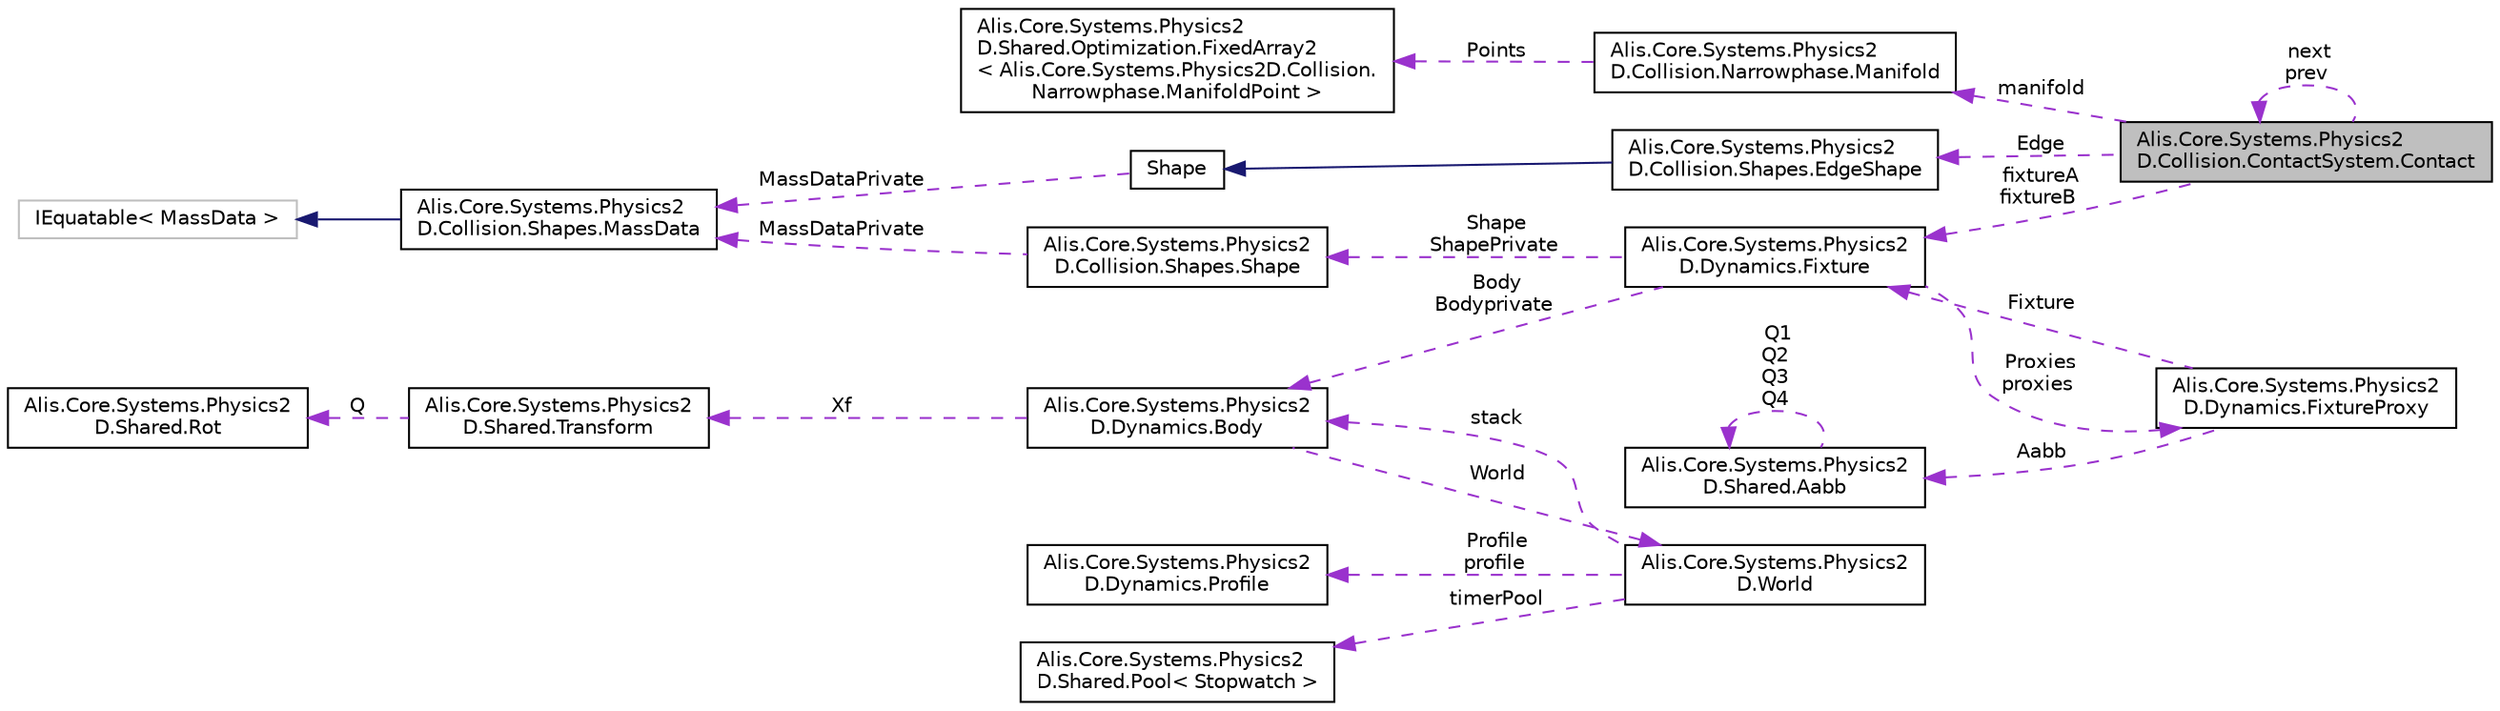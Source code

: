 digraph "Alis.Core.Systems.Physics2D.Collision.ContactSystem.Contact"
{
 // LATEX_PDF_SIZE
  edge [fontname="Helvetica",fontsize="10",labelfontname="Helvetica",labelfontsize="10"];
  node [fontname="Helvetica",fontsize="10",shape=record];
  rankdir="LR";
  Node1 [label="Alis.Core.Systems.Physics2\lD.Collision.ContactSystem.Contact",height=0.2,width=0.4,color="black", fillcolor="grey75", style="filled", fontcolor="black",tooltip="The class manages contact between two shapes. A contact exists for each overlapping AABB in the broad..."];
  Node1 -> Node1 [dir="back",color="darkorchid3",fontsize="10",style="dashed",label=" next\nprev" ,fontname="Helvetica"];
  Node2 -> Node1 [dir="back",color="darkorchid3",fontsize="10",style="dashed",label=" manifold" ,fontname="Helvetica"];
  Node2 [label="Alis.Core.Systems.Physics2\lD.Collision.Narrowphase.Manifold",height=0.2,width=0.4,color="black", fillcolor="white", style="filled",URL="$struct_alis_1_1_core_1_1_systems_1_1_physics2_d_1_1_collision_1_1_narrowphase_1_1_manifold.html",tooltip="A manifold for two touching convex Shapes. Box2D supports multiple types of contact:"];
  Node3 -> Node2 [dir="back",color="darkorchid3",fontsize="10",style="dashed",label=" Points" ,fontname="Helvetica"];
  Node3 [label="Alis.Core.Systems.Physics2\lD.Shared.Optimization.FixedArray2\l\< Alis.Core.Systems.Physics2D.Collision.\lNarrowphase.ManifoldPoint \>",height=0.2,width=0.4,color="black", fillcolor="white", style="filled",URL="$struct_alis_1_1_core_1_1_systems_1_1_physics2_d_1_1_shared_1_1_optimization_1_1_fixed_array2.html",tooltip=" "];
  Node4 -> Node1 [dir="back",color="darkorchid3",fontsize="10",style="dashed",label=" Edge" ,fontname="Helvetica"];
  Node4 [label="Alis.Core.Systems.Physics2\lD.Collision.Shapes.EdgeShape",height=0.2,width=0.4,color="black", fillcolor="white", style="filled",URL="$class_alis_1_1_core_1_1_systems_1_1_physics2_d_1_1_collision_1_1_shapes_1_1_edge_shape.html",tooltip="A line segment (edge) shape. These can be connected in chains or loops to other edge shapes...."];
  Node5 -> Node4 [dir="back",color="midnightblue",fontsize="10",style="solid",fontname="Helvetica"];
  Node5 [label="Shape",height=0.2,width=0.4,color="black", fillcolor="white", style="filled",URL="$class_alis_1_1_core_1_1_systems_1_1_physics2_d_1_1_collision_1_1_shapes_1_1_shape.html",tooltip="A shape is used for collision detection. You can create a shape however you like. Shapes used for sim..."];
  Node6 -> Node5 [dir="back",color="darkorchid3",fontsize="10",style="dashed",label=" MassDataPrivate" ,fontname="Helvetica"];
  Node6 [label="Alis.Core.Systems.Physics2\lD.Collision.Shapes.MassData",height=0.2,width=0.4,color="black", fillcolor="white", style="filled",URL="$struct_alis_1_1_core_1_1_systems_1_1_physics2_d_1_1_collision_1_1_shapes_1_1_mass_data.html",tooltip="This holds the mass data computed for a shape."];
  Node7 -> Node6 [dir="back",color="midnightblue",fontsize="10",style="solid",fontname="Helvetica"];
  Node7 [label="IEquatable\< MassData \>",height=0.2,width=0.4,color="grey75", fillcolor="white", style="filled",tooltip=" "];
  Node8 -> Node1 [dir="back",color="darkorchid3",fontsize="10",style="dashed",label=" fixtureA\nfixtureB" ,fontname="Helvetica"];
  Node8 [label="Alis.Core.Systems.Physics2\lD.Dynamics.Fixture",height=0.2,width=0.4,color="black", fillcolor="white", style="filled",URL="$class_alis_1_1_core_1_1_systems_1_1_physics2_d_1_1_dynamics_1_1_fixture.html",tooltip="A fixture is used to attach a Shape to a body for collision detection. A fixture inherits its transfo..."];
  Node9 -> Node8 [dir="back",color="darkorchid3",fontsize="10",style="dashed",label=" Shape\nShapePrivate" ,fontname="Helvetica"];
  Node9 [label="Alis.Core.Systems.Physics2\lD.Collision.Shapes.Shape",height=0.2,width=0.4,color="black", fillcolor="white", style="filled",URL="$class_alis_1_1_core_1_1_systems_1_1_physics2_d_1_1_collision_1_1_shapes_1_1_shape.html",tooltip="A shape is used for collision detection. You can create a shape however you like. Shapes used for sim..."];
  Node6 -> Node9 [dir="back",color="darkorchid3",fontsize="10",style="dashed",label=" MassDataPrivate" ,fontname="Helvetica"];
  Node10 -> Node8 [dir="back",color="darkorchid3",fontsize="10",style="dashed",label=" Body\nBodyprivate" ,fontname="Helvetica"];
  Node10 [label="Alis.Core.Systems.Physics2\lD.Dynamics.Body",height=0.2,width=0.4,color="black", fillcolor="white", style="filled",URL="$class_alis_1_1_core_1_1_systems_1_1_physics2_d_1_1_dynamics_1_1_body.html",tooltip="The body class"];
  Node11 -> Node10 [dir="back",color="darkorchid3",fontsize="10",style="dashed",label=" Xf" ,fontname="Helvetica"];
  Node11 [label="Alis.Core.Systems.Physics2\lD.Shared.Transform",height=0.2,width=0.4,color="black", fillcolor="white", style="filled",URL="$struct_alis_1_1_core_1_1_systems_1_1_physics2_d_1_1_shared_1_1_transform.html",tooltip="A transform contains translation and rotation. It is used to represent the position and orientation o..."];
  Node12 -> Node11 [dir="back",color="darkorchid3",fontsize="10",style="dashed",label=" Q" ,fontname="Helvetica"];
  Node12 [label="Alis.Core.Systems.Physics2\lD.Shared.Rot",height=0.2,width=0.4,color="black", fillcolor="white", style="filled",URL="$struct_alis_1_1_core_1_1_systems_1_1_physics2_d_1_1_shared_1_1_rot.html",tooltip="Rotation"];
  Node13 -> Node10 [dir="back",color="darkorchid3",fontsize="10",style="dashed",label=" World" ,fontname="Helvetica"];
  Node13 [label="Alis.Core.Systems.Physics2\lD.World",height=0.2,width=0.4,color="black", fillcolor="white", style="filled",URL="$class_alis_1_1_core_1_1_systems_1_1_physics2_d_1_1_world.html",tooltip="The world class manages all physics entities, dynamic simulation, and asynchronous queries."];
  Node10 -> Node13 [dir="back",color="darkorchid3",fontsize="10",style="dashed",label=" stack" ,fontname="Helvetica"];
  Node14 -> Node13 [dir="back",color="darkorchid3",fontsize="10",style="dashed",label=" Profile\nprofile" ,fontname="Helvetica"];
  Node14 [label="Alis.Core.Systems.Physics2\lD.Dynamics.Profile",height=0.2,width=0.4,color="black", fillcolor="white", style="filled",URL="$struct_alis_1_1_core_1_1_systems_1_1_physics2_d_1_1_dynamics_1_1_profile.html",tooltip="The profile"];
  Node15 -> Node13 [dir="back",color="darkorchid3",fontsize="10",style="dashed",label=" timerPool" ,fontname="Helvetica"];
  Node15 [label="Alis.Core.Systems.Physics2\lD.Shared.Pool\< Stopwatch \>",height=0.2,width=0.4,color="black", fillcolor="white", style="filled",URL="$class_alis_1_1_core_1_1_systems_1_1_physics2_d_1_1_shared_1_1_pool.html",tooltip=" "];
  Node16 -> Node8 [dir="back",color="darkorchid3",fontsize="10",style="dashed",label=" Proxies\nproxies" ,fontname="Helvetica"];
  Node16 [label="Alis.Core.Systems.Physics2\lD.Dynamics.FixtureProxy",height=0.2,width=0.4,color="black", fillcolor="white", style="filled",URL="$struct_alis_1_1_core_1_1_systems_1_1_physics2_d_1_1_dynamics_1_1_fixture_proxy.html",tooltip="This proxy is used internally to connect fixtures to the broad-phase."];
  Node17 -> Node16 [dir="back",color="darkorchid3",fontsize="10",style="dashed",label=" Aabb" ,fontname="Helvetica"];
  Node17 [label="Alis.Core.Systems.Physics2\lD.Shared.Aabb",height=0.2,width=0.4,color="black", fillcolor="white", style="filled",URL="$struct_alis_1_1_core_1_1_systems_1_1_physics2_d_1_1_shared_1_1_aabb.html",tooltip="An axis aligned bounding box."];
  Node17 -> Node17 [dir="back",color="darkorchid3",fontsize="10",style="dashed",label=" Q1\nQ2\nQ3\nQ4" ,fontname="Helvetica"];
  Node8 -> Node16 [dir="back",color="darkorchid3",fontsize="10",style="dashed",label=" Fixture" ,fontname="Helvetica"];
}
